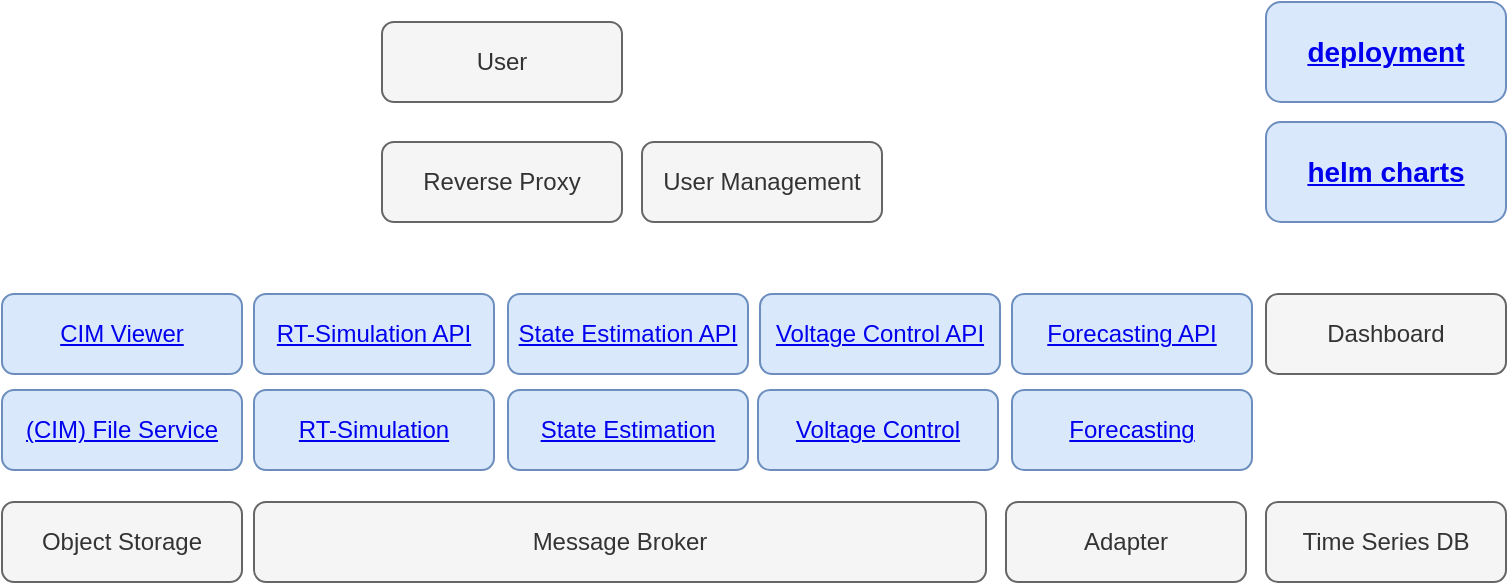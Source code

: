 <mxfile version="18.2.1" type="device"><diagram id="_ygStagfyfybAVZaSVK8" name="Page-1"><mxGraphModel dx="1422" dy="794" grid="1" gridSize="10" guides="1" tooltips="1" connect="1" arrows="1" fold="1" page="1" pageScale="1" pageWidth="827" pageHeight="1169" math="0" shadow="0"><root><mxCell id="0"/><mxCell id="1" parent="0"/><mxCell id="2" value="&lt;a href=&quot;https://github.com/sogno-platform/dpsim&quot;&gt;RT-Simulation&lt;/a&gt;" style="rounded=1;whiteSpace=wrap;html=1;fillColor=#dae8fc;strokeColor=#6c8ebf;" parent="1" vertex="1"><mxGeometry x="334" y="484" width="120" height="40" as="geometry"/></mxCell><mxCell id="3" value="&lt;a href=&quot;https://github.com/sogno-platform/dpsim-api&quot;&gt;RT-Simulation API&lt;/a&gt;" style="rounded=1;whiteSpace=wrap;html=1;fillColor=#dae8fc;strokeColor=#6c8ebf;" parent="1" vertex="1"><mxGeometry x="334" y="436" width="120" height="40" as="geometry"/></mxCell><mxCell id="4" value="&lt;a href=&quot;https://github.com/sogno-platform/state-estimation-api&quot;&gt;State Estimation API&lt;/a&gt;" style="rounded=1;whiteSpace=wrap;html=1;fillColor=#dae8fc;strokeColor=#6c8ebf;" parent="1" vertex="1"><mxGeometry x="461" y="436" width="120" height="40" as="geometry"/></mxCell><mxCell id="5" value="&lt;a href=&quot;https://github.com/sogno-platform/pyvolt&quot;&gt;State Estimation&lt;/a&gt;" style="rounded=1;whiteSpace=wrap;html=1;fillColor=#dae8fc;strokeColor=#6c8ebf;" parent="1" vertex="1"><mxGeometry x="461" y="484" width="120" height="40" as="geometry"/></mxCell><mxCell id="6" value="&lt;a href=&quot;https://github.com/sogno-platform/sogno-file-service&quot;&gt;(CIM) File Service&lt;/a&gt;" style="rounded=1;whiteSpace=wrap;html=1;fillColor=#dae8fc;strokeColor=#6c8ebf;" parent="1" vertex="1"><mxGeometry x="208" y="484" width="120" height="40" as="geometry"/></mxCell><mxCell id="8" value="&lt;a href=&quot;https://github.com/sogno-platform/pintura&quot;&gt;CIM Viewer&lt;/a&gt;" style="rounded=1;whiteSpace=wrap;html=1;fillColor=#dae8fc;strokeColor=#6c8ebf;" parent="1" vertex="1"><mxGeometry x="208" y="436" width="120" height="40" as="geometry"/></mxCell><mxCell id="9" value="Message Broker" style="rounded=1;whiteSpace=wrap;html=1;fillColor=#f5f5f5;strokeColor=#666666;fontColor=#333333;" parent="1" vertex="1"><mxGeometry x="334" y="540" width="366" height="40" as="geometry"/></mxCell><mxCell id="10" value="Adapter" style="rounded=1;whiteSpace=wrap;html=1;fillColor=#f5f5f5;strokeColor=#666666;fontColor=#333333;" parent="1" vertex="1"><mxGeometry x="710" y="540" width="120" height="40" as="geometry"/></mxCell><mxCell id="11" value="Time Series DB" style="rounded=1;whiteSpace=wrap;html=1;fillColor=#f5f5f5;strokeColor=#666666;fontColor=#333333;" parent="1" vertex="1"><mxGeometry x="840" y="540" width="120" height="40" as="geometry"/></mxCell><mxCell id="12" value="Dashboard" style="rounded=1;whiteSpace=wrap;html=1;fillColor=#f5f5f5;strokeColor=#666666;fontColor=#333333;" parent="1" vertex="1"><mxGeometry x="840" y="436" width="120" height="40" as="geometry"/></mxCell><mxCell id="13" value="&lt;a href=&quot;https://github.com/sogno-platform/covee-service&quot;&gt;Voltage Control API&lt;/a&gt;" style="rounded=1;whiteSpace=wrap;html=1;fillColor=#dae8fc;strokeColor=#6c8ebf;" parent="1" vertex="1"><mxGeometry x="587" y="436" width="120" height="40" as="geometry"/></mxCell><mxCell id="14" value="&lt;a href=&quot;https://github.com/sogno-platform/covee&quot;&gt;Voltage Control&lt;/a&gt;" style="rounded=1;whiteSpace=wrap;html=1;fillColor=#dae8fc;strokeColor=#6c8ebf;" parent="1" vertex="1"><mxGeometry x="586" y="484" width="120" height="40" as="geometry"/></mxCell><mxCell id="25" value="Reverse Proxy" style="rounded=1;whiteSpace=wrap;html=1;fillColor=#f5f5f5;strokeColor=#666666;fontColor=#333333;" parent="1" vertex="1"><mxGeometry x="398" y="360" width="120" height="40" as="geometry"/></mxCell><mxCell id="26" value="User" style="rounded=1;whiteSpace=wrap;html=1;fillColor=#f5f5f5;strokeColor=#666666;fontColor=#333333;" parent="1" vertex="1"><mxGeometry x="398" y="300" width="120" height="40" as="geometry"/></mxCell><mxCell id="33" value="&lt;a href=&quot;https://github.com/sogno-platform/helm-charts&quot;&gt;helm charts&lt;/a&gt;" style="rounded=1;whiteSpace=wrap;html=1;fillColor=#dae8fc;strokeColor=#6c8ebf;fontSize=14;fontStyle=1" parent="1" vertex="1"><mxGeometry x="840" y="350" width="120" height="50" as="geometry"/></mxCell><mxCell id="34" value="&lt;a href=&quot;https://github.com/sogno-platform/openstef-api&quot;&gt;Forecasting API&lt;/a&gt;" style="rounded=1;whiteSpace=wrap;html=1;fillColor=#dae8fc;strokeColor=#6c8ebf;" parent="1" vertex="1"><mxGeometry x="713" y="436" width="120" height="40" as="geometry"/></mxCell><mxCell id="35" value="&lt;a href=&quot;https://github.com/sogno-platform/proloaf&quot;&gt;Forecasting&lt;/a&gt;" style="rounded=1;whiteSpace=wrap;html=1;fillColor=#dae8fc;strokeColor=#6c8ebf;" parent="1" vertex="1"><mxGeometry x="713" y="484" width="120" height="40" as="geometry"/></mxCell><mxCell id="LGFTWoqvsQEVhDLOBNlk-35" value="&lt;a href=&quot;https://github.com/sogno-platform/example-deployments&quot;&gt;deployment&lt;/a&gt;" style="rounded=1;whiteSpace=wrap;html=1;fillColor=#dae8fc;strokeColor=#6c8ebf;fontSize=14;fontStyle=1" parent="1" vertex="1"><mxGeometry x="840" y="290" width="120" height="50" as="geometry"/></mxCell><mxCell id="LGFTWoqvsQEVhDLOBNlk-36" value="Object Storage" style="rounded=1;whiteSpace=wrap;html=1;fillColor=#f5f5f5;strokeColor=#666666;fontColor=#333333;" parent="1" vertex="1"><mxGeometry x="208" y="540" width="120" height="40" as="geometry"/></mxCell><mxCell id="A4XP58il-5OpQdbwgIhw-35" value="User Management" style="rounded=1;whiteSpace=wrap;html=1;fillColor=#f5f5f5;strokeColor=#666666;fontColor=#333333;" vertex="1" parent="1"><mxGeometry x="528" y="360" width="120" height="40" as="geometry"/></mxCell></root></mxGraphModel></diagram></mxfile>